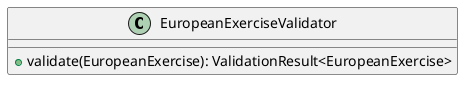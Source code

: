 @startuml

    class EuropeanExerciseValidator [[EuropeanExerciseValidator.html]] {
        +validate(EuropeanExercise): ValidationResult<EuropeanExercise>
    }

@enduml
